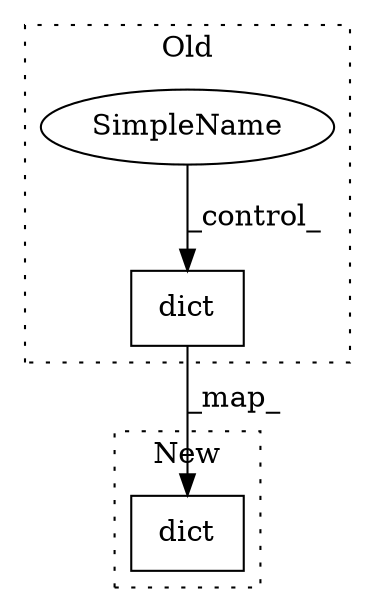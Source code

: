 digraph G {
subgraph cluster0 {
1 [label="dict" a="32" s="9698,9725" l="5,1" shape="box"];
3 [label="SimpleName" a="42" s="" l="" shape="ellipse"];
label = "Old";
style="dotted";
}
subgraph cluster1 {
2 [label="dict" a="32" s="9803,9830" l="5,1" shape="box"];
label = "New";
style="dotted";
}
1 -> 2 [label="_map_"];
3 -> 1 [label="_control_"];
}